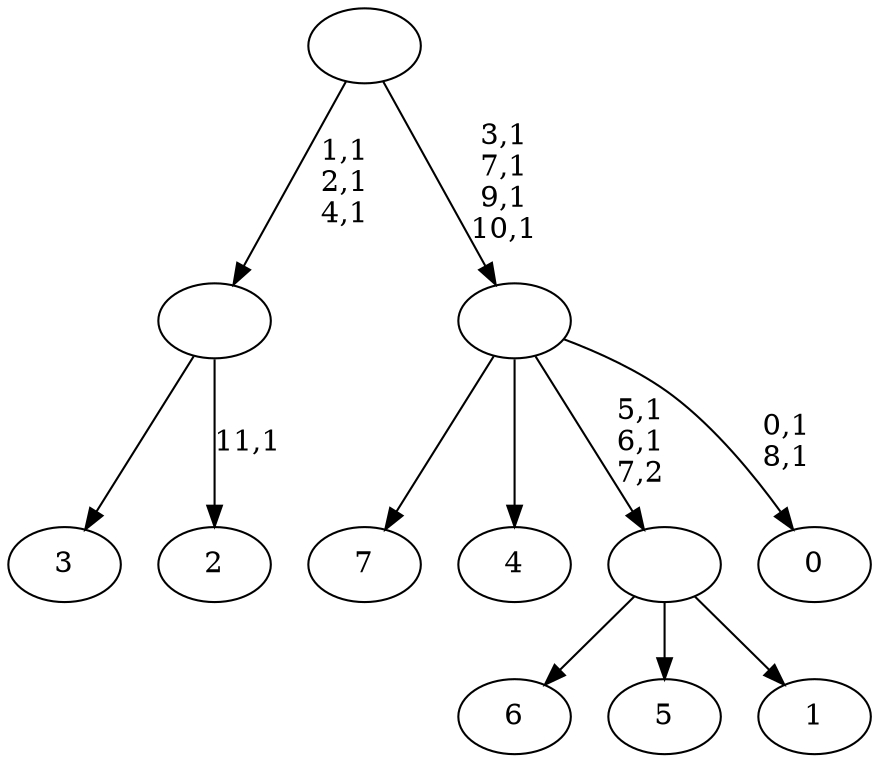 digraph T {
	20 [label="7"]
	19 [label="6"]
	18 [label="5"]
	17 [label="4"]
	16 [label="3"]
	15 [label="2"]
	13 [label=""]
	10 [label="1"]
	9 [label=""]
	7 [label="0"]
	4 [label=""]
	0 [label=""]
	13 -> 15 [label="11,1"]
	13 -> 16 [label=""]
	9 -> 19 [label=""]
	9 -> 18 [label=""]
	9 -> 10 [label=""]
	4 -> 7 [label="0,1\n8,1"]
	4 -> 9 [label="5,1\n6,1\n7,2"]
	4 -> 20 [label=""]
	4 -> 17 [label=""]
	0 -> 4 [label="3,1\n7,1\n9,1\n10,1"]
	0 -> 13 [label="1,1\n2,1\n4,1"]
}
